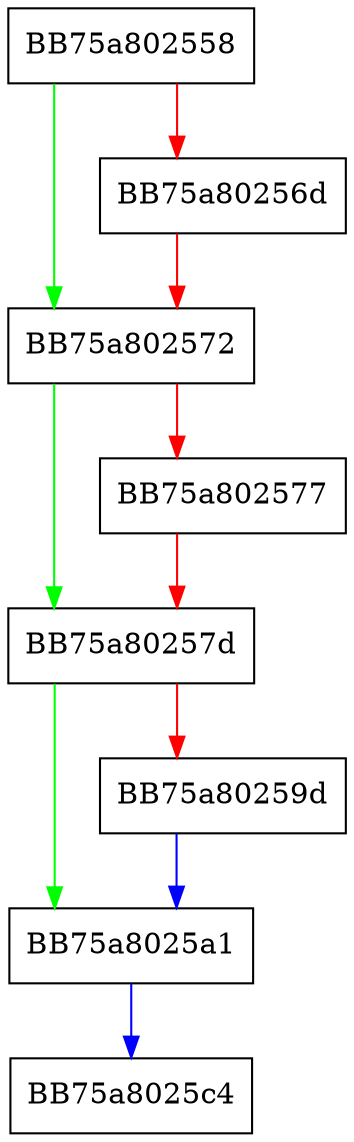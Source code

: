 digraph CreateInstance {
  node [shape="box"];
  graph [splines=ortho];
  BB75a802558 -> BB75a802572 [color="green"];
  BB75a802558 -> BB75a80256d [color="red"];
  BB75a80256d -> BB75a802572 [color="red"];
  BB75a802572 -> BB75a80257d [color="green"];
  BB75a802572 -> BB75a802577 [color="red"];
  BB75a802577 -> BB75a80257d [color="red"];
  BB75a80257d -> BB75a8025a1 [color="green"];
  BB75a80257d -> BB75a80259d [color="red"];
  BB75a80259d -> BB75a8025a1 [color="blue"];
  BB75a8025a1 -> BB75a8025c4 [color="blue"];
}